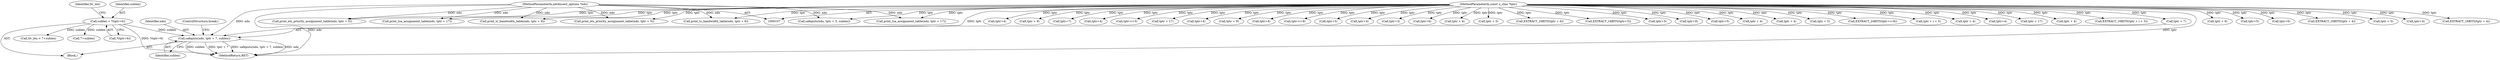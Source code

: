 digraph "0_tcpdump_34cec721d39c76be1e0a600829a7b17bdfb832b6@pointer" {
"1000239" [label="(Call,safeputs(ndo, tptr + 7, sublen))"];
"1000108" [label="(MethodParameterIn,netdissect_options *ndo)"];
"1000109" [label="(MethodParameterIn,const u_char *tptr)"];
"1000220" [label="(Call,sublen = *(tptr+6))"];
"1000814" [label="(Call,tptr + 6)"];
"1000240" [label="(Identifier,ndo)"];
"1000273" [label="(Call,safeputs(ndo, tptr + 5, sublen))"];
"1000668" [label="(Call,tptr+5)"];
"1000698" [label="(Call,tptr+6)"];
"1000873" [label="(MethodReturn,RET)"];
"1000160" [label="(Call,EXTRACT_16BITS(tptr + 4))"];
"1000403" [label="(Call,tptr + 5)"];
"1000461" [label="(Call,tptr+4)"];
"1000444" [label="(Call,print_tsa_assignment_table(ndo, tptr + 17))"];
"1000221" [label="(Identifier,sublen)"];
"1000209" [label="(Call,EXTRACT_16BITS(tptr + 4))"];
"1000401" [label="(Call,print_ets_priority_assignment_table(ndo, tptr + 5))"];
"1000374" [label="(Call,tptr+4)"];
"1000220" [label="(Call,sublen = *(tptr+6))"];
"1000441" [label="(Call,tptr + 9)"];
"1000716" [label="(Call,tptr+7)"];
"1000784" [label="(Call,tptr+4)"];
"1000579" [label="(Call,tptr+i+5)"];
"1000109" [label="(MethodParameterIn,const u_char *tptr)"];
"1000446" [label="(Call,tptr + 17)"];
"1000188" [label="(Call,tptr+4)"];
"1000408" [label="(Call,tptr + 9)"];
"1000634" [label="(Call,tptr+4)"];
"1000843" [label="(Call,tptr+i+8)"];
"1000228" [label="(Identifier,tlv_len)"];
"1000239" [label="(Call,safeputs(ndo, tptr + 7, sublen))"];
"1000227" [label="(Call,tlv_len < 7+sublen)"];
"1000241" [label="(Call,tptr + 7)"];
"1000108" [label="(MethodParameterIn,netdissect_options *ndo)"];
"1000411" [label="(Call,print_tsa_assignment_table(ndo, tptr + 17))"];
"1000180" [label="(Call,tptr+5)"];
"1000257" [label="(Call,tptr+4)"];
"1000130" [label="(Call,tptr+3)"];
"1000223" [label="(Call,tptr+6)"];
"1000161" [label="(Call,tptr + 4)"];
"1000229" [label="(Call,7+sublen)"];
"1000436" [label="(Call,tptr + 5)"];
"1000244" [label="(Identifier,sublen)"];
"1000813" [label="(Call,EXTRACT_16BITS(tptr + 6))"];
"1000179" [label="(Call,EXTRACT_16BITS(tptr+5))"];
"1000495" [label="(Call,tptr+5)"];
"1000751" [label="(Call,tptr+8)"];
"1000222" [label="(Call,*(tptr+6))"];
"1000328" [label="(Call,tptr+5)"];
"1000540" [label="(Call,tptr + 4)"];
"1000192" [label="(Call,tptr + 4)"];
"1000275" [label="(Call,tptr + 5)"];
"1000842" [label="(Call,EXTRACT_24BITS(tptr+i+8))"];
"1000608" [label="(Call,tptr + i + 5)"];
"1000431" [label="(Call,tptr + 4)"];
"1000291" [label="(Call,tptr+4)"];
"1000434" [label="(Call,print_ets_priority_assignment_table(ndo, tptr + 5))"];
"1000413" [label="(Call,tptr + 17)"];
"1000210" [label="(Call,tptr + 4)"];
"1000146" [label="(Block,)"];
"1000439" [label="(Call,print_tc_bandwidth_table(ndo, tptr + 9))"];
"1000406" [label="(Call,print_tc_bandwidth_table(ndo, tptr + 9))"];
"1000607" [label="(Call,EXTRACT_16BITS(tptr + i + 5))"];
"1000245" [label="(ControlStructure,break;)"];
"1000239" -> "1000146"  [label="AST: "];
"1000239" -> "1000244"  [label="CFG: "];
"1000240" -> "1000239"  [label="AST: "];
"1000241" -> "1000239"  [label="AST: "];
"1000244" -> "1000239"  [label="AST: "];
"1000245" -> "1000239"  [label="CFG: "];
"1000239" -> "1000873"  [label="DDG: safeputs(ndo, tptr + 7, sublen)"];
"1000239" -> "1000873"  [label="DDG: ndo"];
"1000239" -> "1000873"  [label="DDG: sublen"];
"1000239" -> "1000873"  [label="DDG: tptr + 7"];
"1000108" -> "1000239"  [label="DDG: ndo"];
"1000109" -> "1000239"  [label="DDG: tptr"];
"1000220" -> "1000239"  [label="DDG: sublen"];
"1000108" -> "1000107"  [label="AST: "];
"1000108" -> "1000873"  [label="DDG: ndo"];
"1000108" -> "1000273"  [label="DDG: ndo"];
"1000108" -> "1000401"  [label="DDG: ndo"];
"1000108" -> "1000406"  [label="DDG: ndo"];
"1000108" -> "1000411"  [label="DDG: ndo"];
"1000108" -> "1000434"  [label="DDG: ndo"];
"1000108" -> "1000439"  [label="DDG: ndo"];
"1000108" -> "1000444"  [label="DDG: ndo"];
"1000109" -> "1000107"  [label="AST: "];
"1000109" -> "1000873"  [label="DDG: tptr"];
"1000109" -> "1000130"  [label="DDG: tptr"];
"1000109" -> "1000160"  [label="DDG: tptr"];
"1000109" -> "1000161"  [label="DDG: tptr"];
"1000109" -> "1000179"  [label="DDG: tptr"];
"1000109" -> "1000180"  [label="DDG: tptr"];
"1000109" -> "1000188"  [label="DDG: tptr"];
"1000109" -> "1000192"  [label="DDG: tptr"];
"1000109" -> "1000209"  [label="DDG: tptr"];
"1000109" -> "1000210"  [label="DDG: tptr"];
"1000109" -> "1000223"  [label="DDG: tptr"];
"1000109" -> "1000241"  [label="DDG: tptr"];
"1000109" -> "1000257"  [label="DDG: tptr"];
"1000109" -> "1000273"  [label="DDG: tptr"];
"1000109" -> "1000275"  [label="DDG: tptr"];
"1000109" -> "1000291"  [label="DDG: tptr"];
"1000109" -> "1000328"  [label="DDG: tptr"];
"1000109" -> "1000374"  [label="DDG: tptr"];
"1000109" -> "1000401"  [label="DDG: tptr"];
"1000109" -> "1000403"  [label="DDG: tptr"];
"1000109" -> "1000406"  [label="DDG: tptr"];
"1000109" -> "1000408"  [label="DDG: tptr"];
"1000109" -> "1000411"  [label="DDG: tptr"];
"1000109" -> "1000413"  [label="DDG: tptr"];
"1000109" -> "1000431"  [label="DDG: tptr"];
"1000109" -> "1000434"  [label="DDG: tptr"];
"1000109" -> "1000436"  [label="DDG: tptr"];
"1000109" -> "1000439"  [label="DDG: tptr"];
"1000109" -> "1000441"  [label="DDG: tptr"];
"1000109" -> "1000444"  [label="DDG: tptr"];
"1000109" -> "1000446"  [label="DDG: tptr"];
"1000109" -> "1000461"  [label="DDG: tptr"];
"1000109" -> "1000495"  [label="DDG: tptr"];
"1000109" -> "1000540"  [label="DDG: tptr"];
"1000109" -> "1000579"  [label="DDG: tptr"];
"1000109" -> "1000607"  [label="DDG: tptr"];
"1000109" -> "1000608"  [label="DDG: tptr"];
"1000109" -> "1000634"  [label="DDG: tptr"];
"1000109" -> "1000668"  [label="DDG: tptr"];
"1000109" -> "1000698"  [label="DDG: tptr"];
"1000109" -> "1000716"  [label="DDG: tptr"];
"1000109" -> "1000751"  [label="DDG: tptr"];
"1000109" -> "1000784"  [label="DDG: tptr"];
"1000109" -> "1000813"  [label="DDG: tptr"];
"1000109" -> "1000814"  [label="DDG: tptr"];
"1000109" -> "1000842"  [label="DDG: tptr"];
"1000109" -> "1000843"  [label="DDG: tptr"];
"1000220" -> "1000146"  [label="AST: "];
"1000220" -> "1000222"  [label="CFG: "];
"1000221" -> "1000220"  [label="AST: "];
"1000222" -> "1000220"  [label="AST: "];
"1000228" -> "1000220"  [label="CFG: "];
"1000220" -> "1000873"  [label="DDG: *(tptr+6)"];
"1000220" -> "1000227"  [label="DDG: sublen"];
"1000220" -> "1000229"  [label="DDG: sublen"];
}
